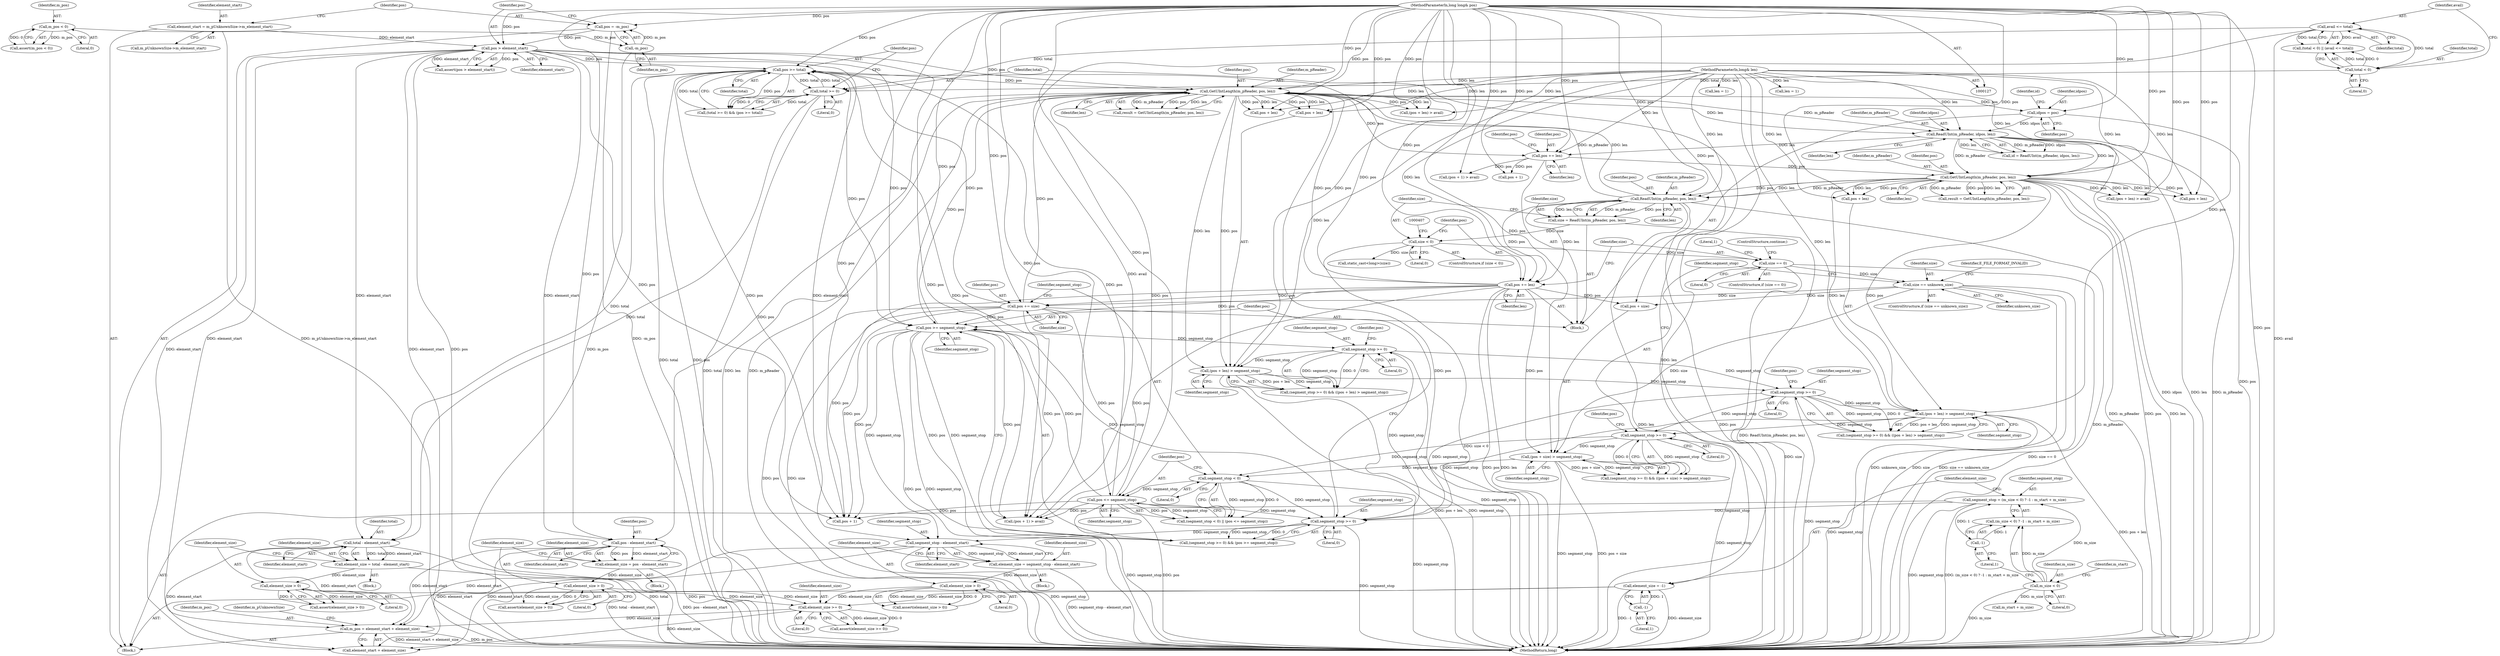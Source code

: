 digraph "0_Android_04839626ed859623901ebd3a5fd483982186b59d_27@integer" {
"1000452" [label="(Call,m_pos = element_start + element_size)"];
"1000152" [label="(Call,pos > element_start)"];
"1000147" [label="(Call,pos = -m_pos)"];
"1000149" [label="(Call,-m_pos)"];
"1000132" [label="(Call,m_pos < 0)"];
"1000128" [label="(MethodParameterIn,long long& pos)"];
"1000142" [label="(Call,element_start = m_pUnknownSize->m_element_start)"];
"1000209" [label="(Call,total - element_start)"];
"1000200" [label="(Call,total >= 0)"];
"1000176" [label="(Call,avail <= total)"];
"1000173" [label="(Call,total < 0)"];
"1000203" [label="(Call,pos >= total)"];
"1000437" [label="(Call,pos += size)"];
"1000420" [label="(Call,size == unknown_size)"];
"1000413" [label="(Call,size == 0)"];
"1000402" [label="(Call,size < 0)"];
"1000395" [label="(Call,size = ReadUInt(m_pReader, pos, len))"];
"1000397" [label="(Call,ReadUInt(m_pReader, pos, len))"];
"1000356" [label="(Call,GetUIntLength(m_pReader, pos, len))"];
"1000296" [label="(Call,ReadUInt(m_pReader, idpos, len))"];
"1000251" [label="(Call,GetUIntLength(m_pReader, pos, len))"];
"1000222" [label="(Call,pos >= segment_stop)"];
"1000445" [label="(Call,pos <= segment_stop)"];
"1000442" [label="(Call,segment_stop < 0)"];
"1000427" [label="(Call,segment_stop >= 0)"];
"1000376" [label="(Call,segment_stop >= 0)"];
"1000274" [label="(Call,(pos + len) > segment_stop)"];
"1000129" [label="(MethodParameterIn,long& len)"];
"1000271" [label="(Call,segment_stop >= 0)"];
"1000219" [label="(Call,segment_stop >= 0)"];
"1000379" [label="(Call,(pos + len) > segment_stop)"];
"1000180" [label="(Call,segment_stop = (m_size < 0) ? -1 : m_start + m_size)"];
"1000186" [label="(Call,-1)"];
"1000183" [label="(Call,m_size < 0)"];
"1000430" [label="(Call,(pos + size) > segment_stop)"];
"1000409" [label="(Call,pos += len)"];
"1000290" [label="(Call,idpos = pos)"];
"1000339" [label="(Call,pos += len)"];
"1000228" [label="(Call,segment_stop - element_start)"];
"1000319" [label="(Call,pos - element_start)"];
"1000449" [label="(Call,element_size >= 0)"];
"1000232" [label="(Call,element_size > 0)"];
"1000226" [label="(Call,element_size = segment_stop - element_start)"];
"1000213" [label="(Call,element_size > 0)"];
"1000207" [label="(Call,element_size = total - element_start)"];
"1000323" [label="(Call,element_size > 0)"];
"1000317" [label="(Call,element_size = pos - element_start)"];
"1000192" [label="(Call,element_size = -1)"];
"1000194" [label="(Call,-1)"];
"1000193" [label="(Identifier,element_size)"];
"1000173" [label="(Call,total < 0)"];
"1000451" [label="(Literal,0)"];
"1000430" [label="(Call,(pos + size) > segment_stop)"];
"1000431" [label="(Call,pos + size)"];
"1000404" [label="(Literal,0)"];
"1000345" [label="(Identifier,pos)"];
"1000448" [label="(Call,assert(element_size >= 0))"];
"1000437" [label="(Call,pos += size)"];
"1000295" [label="(Identifier,id)"];
"1000428" [label="(Identifier,segment_stop)"];
"1000377" [label="(Identifier,segment_stop)"];
"1000195" [label="(Literal,1)"];
"1000222" [label="(Call,pos >= segment_stop)"];
"1000454" [label="(Call,element_start + element_size)"];
"1000320" [label="(Identifier,pos)"];
"1000133" [label="(Identifier,m_pos)"];
"1000396" [label="(Identifier,size)"];
"1000273" [label="(Literal,0)"];
"1000200" [label="(Call,total >= 0)"];
"1000341" [label="(Identifier,len)"];
"1000174" [label="(Identifier,total)"];
"1000318" [label="(Identifier,element_size)"];
"1000128" [label="(MethodParameterIn,long long& pos)"];
"1000132" [label="(Call,m_pos < 0)"];
"1000187" [label="(Literal,1)"];
"1000316" [label="(Block,)"];
"1000149" [label="(Call,-m_pos)"];
"1000401" [label="(ControlStructure,if (size < 0))"];
"1000439" [label="(Identifier,size)"];
"1000226" [label="(Call,element_size = segment_stop - element_start)"];
"1000225" [label="(Block,)"];
"1000321" [label="(Identifier,element_start)"];
"1000387" [label="(Call,(pos + len) > avail)"];
"1000298" [label="(Identifier,idpos)"];
"1000220" [label="(Identifier,segment_stop)"];
"1000214" [label="(Identifier,element_size)"];
"1000223" [label="(Identifier,pos)"];
"1000323" [label="(Call,element_size > 0)"];
"1000356" [label="(Call,GetUIntLength(m_pReader, pos, len))"];
"1000397" [label="(Call,ReadUInt(m_pReader, pos, len))"];
"1000238" [label="(Call,pos + 1)"];
"1000354" [label="(Call,result = GetUIntLength(m_pReader, pos, len))"];
"1000421" [label="(Identifier,size)"];
"1000378" [label="(Literal,0)"];
"1000291" [label="(Identifier,idpos)"];
"1000186" [label="(Call,-1)"];
"1000206" [label="(Block,)"];
"1000413" [label="(Call,size == 0)"];
"1000453" [label="(Identifier,m_pos)"];
"1000412" [label="(ControlStructure,if (size == 0))"];
"1000215" [label="(Literal,0)"];
"1000462" [label="(MethodReturn,long)"];
"1000402" [label="(Call,size < 0)"];
"1000231" [label="(Call,assert(element_size > 0))"];
"1000208" [label="(Identifier,element_size)"];
"1000349" [label="(Call,len = 1)"];
"1000194" [label="(Call,-1)"];
"1000270" [label="(Call,(segment_stop >= 0) && ((pos + len) > segment_stop))"];
"1000388" [label="(Call,pos + len)"];
"1000253" [label="(Identifier,pos)"];
"1000251" [label="(Call,GetUIntLength(m_pReader, pos, len))"];
"1000272" [label="(Identifier,segment_stop)"];
"1000442" [label="(Call,segment_stop < 0)"];
"1000152" [label="(Call,pos > element_start)"];
"1000154" [label="(Identifier,element_start)"];
"1000130" [label="(Block,)"];
"1000411" [label="(Identifier,len)"];
"1000148" [label="(Identifier,pos)"];
"1000447" [label="(Identifier,segment_stop)"];
"1000381" [label="(Identifier,pos)"];
"1000443" [label="(Identifier,segment_stop)"];
"1000283" [label="(Call,pos + len)"];
"1000188" [label="(Call,m_start + m_size)"];
"1000383" [label="(Identifier,segment_stop)"];
"1000213" [label="(Call,element_size > 0)"];
"1000424" [label="(Identifier,E_FILE_FORMAT_INVALID)"];
"1000375" [label="(Call,(segment_stop >= 0) && ((pos + len) > segment_stop))"];
"1000134" [label="(Literal,0)"];
"1000197" [label="(Block,)"];
"1000201" [label="(Identifier,total)"];
"1000184" [label="(Identifier,m_size)"];
"1000403" [label="(Identifier,size)"];
"1000178" [label="(Identifier,total)"];
"1000429" [label="(Literal,0)"];
"1000189" [label="(Identifier,m_start)"];
"1000249" [label="(Call,result = GetUIntLength(m_pReader, pos, len))"];
"1000357" [label="(Identifier,m_pReader)"];
"1000212" [label="(Call,assert(element_size > 0))"];
"1000400" [label="(Identifier,len)"];
"1000230" [label="(Identifier,element_start)"];
"1000218" [label="(Call,(segment_stop >= 0) && (pos >= segment_stop))"];
"1000322" [label="(Call,assert(element_size > 0))"];
"1000221" [label="(Literal,0)"];
"1000192" [label="(Call,element_size = -1)"];
"1000276" [label="(Identifier,pos)"];
"1000395" [label="(Call,size = ReadUInt(m_pReader, pos, len))"];
"1000151" [label="(Call,assert(pos > element_start))"];
"1000229" [label="(Identifier,segment_stop)"];
"1000177" [label="(Identifier,avail)"];
"1000319" [label="(Call,pos - element_start)"];
"1000432" [label="(Identifier,pos)"];
"1000420" [label="(Call,size == unknown_size)"];
"1000449" [label="(Call,element_size >= 0)"];
"1000419" [label="(ControlStructure,if (size == unknown_size))"];
"1000210" [label="(Identifier,total)"];
"1000153" [label="(Identifier,pos)"];
"1000445" [label="(Call,pos <= segment_stop)"];
"1000233" [label="(Identifier,element_size)"];
"1000450" [label="(Identifier,element_size)"];
"1000131" [label="(Call,assert(m_pos < 0))"];
"1000219" [label="(Call,segment_stop >= 0)"];
"1000274" [label="(Call,(pos + len) > segment_stop)"];
"1000207" [label="(Call,element_size = total - element_start)"];
"1000380" [label="(Call,pos + len)"];
"1000427" [label="(Call,segment_stop >= 0)"];
"1000232" [label="(Call,element_size > 0)"];
"1000202" [label="(Literal,0)"];
"1000275" [label="(Call,pos + len)"];
"1000444" [label="(Literal,0)"];
"1000416" [label="(ControlStructure,continue;)"];
"1000379" [label="(Call,(pos + len) > segment_stop)"];
"1000426" [label="(Call,(segment_stop >= 0) && ((pos + size) > segment_stop))"];
"1000414" [label="(Identifier,size)"];
"1000343" [label="(Call,(pos + 1) > avail)"];
"1000150" [label="(Identifier,m_pos)"];
"1000143" [label="(Identifier,element_start)"];
"1000290" [label="(Call,idpos = pos)"];
"1000224" [label="(Identifier,segment_stop)"];
"1000172" [label="(Call,(total < 0) || (avail <= total))"];
"1000144" [label="(Call,m_pUnknownSize->m_element_start)"];
"1000317" [label="(Call,element_size = pos - element_start)"];
"1000182" [label="(Call,(m_size < 0) ? -1 : m_start + m_size)"];
"1000204" [label="(Identifier,pos)"];
"1000183" [label="(Call,m_size < 0)"];
"1000359" [label="(Identifier,len)"];
"1000340" [label="(Identifier,pos)"];
"1000234" [label="(Literal,0)"];
"1000446" [label="(Identifier,pos)"];
"1000203" [label="(Call,pos >= total)"];
"1000185" [label="(Literal,0)"];
"1000294" [label="(Call,id = ReadUInt(m_pReader, idpos, len))"];
"1000180" [label="(Call,segment_stop = (m_size < 0) ? -1 : m_start + m_size)"];
"1000344" [label="(Call,pos + 1)"];
"1000292" [label="(Identifier,pos)"];
"1000422" [label="(Identifier,unknown_size)"];
"1000418" [label="(Literal,1)"];
"1000399" [label="(Identifier,pos)"];
"1000415" [label="(Literal,0)"];
"1000325" [label="(Literal,0)"];
"1000324" [label="(Identifier,element_size)"];
"1000271" [label="(Call,segment_stop >= 0)"];
"1000376" [label="(Call,segment_stop >= 0)"];
"1000254" [label="(Identifier,len)"];
"1000296" [label="(Call,ReadUInt(m_pReader, idpos, len))"];
"1000339" [label="(Call,pos += len)"];
"1000297" [label="(Identifier,m_pReader)"];
"1000282" [label="(Call,(pos + len) > avail)"];
"1000199" [label="(Call,(total >= 0) && (pos >= total))"];
"1000409" [label="(Call,pos += len)"];
"1000410" [label="(Identifier,pos)"];
"1000438" [label="(Identifier,pos)"];
"1000406" [label="(Call,static_cast<long>(size))"];
"1000228" [label="(Call,segment_stop - element_start)"];
"1000278" [label="(Identifier,segment_stop)"];
"1000142" [label="(Call,element_start = m_pUnknownSize->m_element_start)"];
"1000176" [label="(Call,avail <= total)"];
"1000398" [label="(Identifier,m_pReader)"];
"1000205" [label="(Identifier,total)"];
"1000252" [label="(Identifier,m_pReader)"];
"1000129" [label="(MethodParameterIn,long& len)"];
"1000458" [label="(Identifier,m_pUnknownSize)"];
"1000237" [label="(Call,(pos + 1) > avail)"];
"1000211" [label="(Identifier,element_start)"];
"1000299" [label="(Identifier,len)"];
"1000434" [label="(Identifier,segment_stop)"];
"1000227" [label="(Identifier,element_size)"];
"1000181" [label="(Identifier,segment_stop)"];
"1000147" [label="(Call,pos = -m_pos)"];
"1000358" [label="(Identifier,pos)"];
"1000209" [label="(Call,total - element_start)"];
"1000441" [label="(Call,(segment_stop < 0) || (pos <= segment_stop))"];
"1000452" [label="(Call,m_pos = element_start + element_size)"];
"1000243" [label="(Call,len = 1)"];
"1000175" [label="(Literal,0)"];
"1000452" -> "1000130"  [label="AST: "];
"1000452" -> "1000454"  [label="CFG: "];
"1000453" -> "1000452"  [label="AST: "];
"1000454" -> "1000452"  [label="AST: "];
"1000458" -> "1000452"  [label="CFG: "];
"1000452" -> "1000462"  [label="DDG: m_pos"];
"1000452" -> "1000462"  [label="DDG: element_start + element_size"];
"1000152" -> "1000452"  [label="DDG: element_start"];
"1000209" -> "1000452"  [label="DDG: element_start"];
"1000228" -> "1000452"  [label="DDG: element_start"];
"1000319" -> "1000452"  [label="DDG: element_start"];
"1000449" -> "1000452"  [label="DDG: element_size"];
"1000152" -> "1000151"  [label="AST: "];
"1000152" -> "1000154"  [label="CFG: "];
"1000153" -> "1000152"  [label="AST: "];
"1000154" -> "1000152"  [label="AST: "];
"1000151" -> "1000152"  [label="CFG: "];
"1000152" -> "1000462"  [label="DDG: pos"];
"1000152" -> "1000462"  [label="DDG: element_start"];
"1000152" -> "1000151"  [label="DDG: pos"];
"1000152" -> "1000151"  [label="DDG: element_start"];
"1000147" -> "1000152"  [label="DDG: pos"];
"1000128" -> "1000152"  [label="DDG: pos"];
"1000142" -> "1000152"  [label="DDG: element_start"];
"1000152" -> "1000203"  [label="DDG: pos"];
"1000152" -> "1000209"  [label="DDG: element_start"];
"1000152" -> "1000222"  [label="DDG: pos"];
"1000152" -> "1000228"  [label="DDG: element_start"];
"1000152" -> "1000237"  [label="DDG: pos"];
"1000152" -> "1000238"  [label="DDG: pos"];
"1000152" -> "1000251"  [label="DDG: pos"];
"1000152" -> "1000319"  [label="DDG: element_start"];
"1000152" -> "1000454"  [label="DDG: element_start"];
"1000147" -> "1000130"  [label="AST: "];
"1000147" -> "1000149"  [label="CFG: "];
"1000148" -> "1000147"  [label="AST: "];
"1000149" -> "1000147"  [label="AST: "];
"1000153" -> "1000147"  [label="CFG: "];
"1000147" -> "1000462"  [label="DDG: -m_pos"];
"1000149" -> "1000147"  [label="DDG: m_pos"];
"1000128" -> "1000147"  [label="DDG: pos"];
"1000149" -> "1000150"  [label="CFG: "];
"1000150" -> "1000149"  [label="AST: "];
"1000149" -> "1000462"  [label="DDG: m_pos"];
"1000132" -> "1000149"  [label="DDG: m_pos"];
"1000132" -> "1000131"  [label="AST: "];
"1000132" -> "1000134"  [label="CFG: "];
"1000133" -> "1000132"  [label="AST: "];
"1000134" -> "1000132"  [label="AST: "];
"1000131" -> "1000132"  [label="CFG: "];
"1000132" -> "1000131"  [label="DDG: m_pos"];
"1000132" -> "1000131"  [label="DDG: 0"];
"1000128" -> "1000127"  [label="AST: "];
"1000128" -> "1000462"  [label="DDG: pos"];
"1000128" -> "1000203"  [label="DDG: pos"];
"1000128" -> "1000222"  [label="DDG: pos"];
"1000128" -> "1000237"  [label="DDG: pos"];
"1000128" -> "1000238"  [label="DDG: pos"];
"1000128" -> "1000251"  [label="DDG: pos"];
"1000128" -> "1000274"  [label="DDG: pos"];
"1000128" -> "1000275"  [label="DDG: pos"];
"1000128" -> "1000282"  [label="DDG: pos"];
"1000128" -> "1000283"  [label="DDG: pos"];
"1000128" -> "1000290"  [label="DDG: pos"];
"1000128" -> "1000319"  [label="DDG: pos"];
"1000128" -> "1000339"  [label="DDG: pos"];
"1000128" -> "1000343"  [label="DDG: pos"];
"1000128" -> "1000344"  [label="DDG: pos"];
"1000128" -> "1000356"  [label="DDG: pos"];
"1000128" -> "1000379"  [label="DDG: pos"];
"1000128" -> "1000380"  [label="DDG: pos"];
"1000128" -> "1000387"  [label="DDG: pos"];
"1000128" -> "1000388"  [label="DDG: pos"];
"1000128" -> "1000397"  [label="DDG: pos"];
"1000128" -> "1000409"  [label="DDG: pos"];
"1000128" -> "1000430"  [label="DDG: pos"];
"1000128" -> "1000431"  [label="DDG: pos"];
"1000128" -> "1000437"  [label="DDG: pos"];
"1000128" -> "1000445"  [label="DDG: pos"];
"1000142" -> "1000130"  [label="AST: "];
"1000142" -> "1000144"  [label="CFG: "];
"1000143" -> "1000142"  [label="AST: "];
"1000144" -> "1000142"  [label="AST: "];
"1000148" -> "1000142"  [label="CFG: "];
"1000142" -> "1000462"  [label="DDG: m_pUnknownSize->m_element_start"];
"1000209" -> "1000207"  [label="AST: "];
"1000209" -> "1000211"  [label="CFG: "];
"1000210" -> "1000209"  [label="AST: "];
"1000211" -> "1000209"  [label="AST: "];
"1000207" -> "1000209"  [label="CFG: "];
"1000209" -> "1000462"  [label="DDG: total"];
"1000209" -> "1000207"  [label="DDG: total"];
"1000209" -> "1000207"  [label="DDG: element_start"];
"1000200" -> "1000209"  [label="DDG: total"];
"1000203" -> "1000209"  [label="DDG: total"];
"1000209" -> "1000454"  [label="DDG: element_start"];
"1000200" -> "1000199"  [label="AST: "];
"1000200" -> "1000202"  [label="CFG: "];
"1000201" -> "1000200"  [label="AST: "];
"1000202" -> "1000200"  [label="AST: "];
"1000204" -> "1000200"  [label="CFG: "];
"1000199" -> "1000200"  [label="CFG: "];
"1000200" -> "1000462"  [label="DDG: total"];
"1000200" -> "1000199"  [label="DDG: total"];
"1000200" -> "1000199"  [label="DDG: 0"];
"1000176" -> "1000200"  [label="DDG: total"];
"1000203" -> "1000200"  [label="DDG: total"];
"1000173" -> "1000200"  [label="DDG: total"];
"1000200" -> "1000203"  [label="DDG: total"];
"1000176" -> "1000172"  [label="AST: "];
"1000176" -> "1000178"  [label="CFG: "];
"1000177" -> "1000176"  [label="AST: "];
"1000178" -> "1000176"  [label="AST: "];
"1000172" -> "1000176"  [label="CFG: "];
"1000176" -> "1000462"  [label="DDG: avail"];
"1000176" -> "1000172"  [label="DDG: avail"];
"1000176" -> "1000172"  [label="DDG: total"];
"1000173" -> "1000176"  [label="DDG: total"];
"1000176" -> "1000237"  [label="DDG: avail"];
"1000173" -> "1000172"  [label="AST: "];
"1000173" -> "1000175"  [label="CFG: "];
"1000174" -> "1000173"  [label="AST: "];
"1000175" -> "1000173"  [label="AST: "];
"1000177" -> "1000173"  [label="CFG: "];
"1000172" -> "1000173"  [label="CFG: "];
"1000173" -> "1000172"  [label="DDG: total"];
"1000173" -> "1000172"  [label="DDG: 0"];
"1000203" -> "1000199"  [label="AST: "];
"1000203" -> "1000205"  [label="CFG: "];
"1000204" -> "1000203"  [label="AST: "];
"1000205" -> "1000203"  [label="AST: "];
"1000199" -> "1000203"  [label="CFG: "];
"1000203" -> "1000462"  [label="DDG: total"];
"1000203" -> "1000462"  [label="DDG: pos"];
"1000203" -> "1000199"  [label="DDG: pos"];
"1000203" -> "1000199"  [label="DDG: total"];
"1000437" -> "1000203"  [label="DDG: pos"];
"1000445" -> "1000203"  [label="DDG: pos"];
"1000409" -> "1000203"  [label="DDG: pos"];
"1000203" -> "1000222"  [label="DDG: pos"];
"1000203" -> "1000237"  [label="DDG: pos"];
"1000203" -> "1000238"  [label="DDG: pos"];
"1000203" -> "1000251"  [label="DDG: pos"];
"1000437" -> "1000197"  [label="AST: "];
"1000437" -> "1000439"  [label="CFG: "];
"1000438" -> "1000437"  [label="AST: "];
"1000439" -> "1000437"  [label="AST: "];
"1000443" -> "1000437"  [label="CFG: "];
"1000437" -> "1000462"  [label="DDG: pos"];
"1000437" -> "1000462"  [label="DDG: size"];
"1000437" -> "1000222"  [label="DDG: pos"];
"1000437" -> "1000237"  [label="DDG: pos"];
"1000437" -> "1000238"  [label="DDG: pos"];
"1000437" -> "1000251"  [label="DDG: pos"];
"1000420" -> "1000437"  [label="DDG: size"];
"1000409" -> "1000437"  [label="DDG: pos"];
"1000437" -> "1000445"  [label="DDG: pos"];
"1000420" -> "1000419"  [label="AST: "];
"1000420" -> "1000422"  [label="CFG: "];
"1000421" -> "1000420"  [label="AST: "];
"1000422" -> "1000420"  [label="AST: "];
"1000424" -> "1000420"  [label="CFG: "];
"1000428" -> "1000420"  [label="CFG: "];
"1000420" -> "1000462"  [label="DDG: size == unknown_size"];
"1000420" -> "1000462"  [label="DDG: unknown_size"];
"1000420" -> "1000462"  [label="DDG: size"];
"1000413" -> "1000420"  [label="DDG: size"];
"1000420" -> "1000430"  [label="DDG: size"];
"1000420" -> "1000431"  [label="DDG: size"];
"1000413" -> "1000412"  [label="AST: "];
"1000413" -> "1000415"  [label="CFG: "];
"1000414" -> "1000413"  [label="AST: "];
"1000415" -> "1000413"  [label="AST: "];
"1000416" -> "1000413"  [label="CFG: "];
"1000418" -> "1000413"  [label="CFG: "];
"1000413" -> "1000462"  [label="DDG: size"];
"1000413" -> "1000462"  [label="DDG: size == 0"];
"1000402" -> "1000413"  [label="DDG: size"];
"1000402" -> "1000401"  [label="AST: "];
"1000402" -> "1000404"  [label="CFG: "];
"1000403" -> "1000402"  [label="AST: "];
"1000404" -> "1000402"  [label="AST: "];
"1000407" -> "1000402"  [label="CFG: "];
"1000410" -> "1000402"  [label="CFG: "];
"1000402" -> "1000462"  [label="DDG: size < 0"];
"1000395" -> "1000402"  [label="DDG: size"];
"1000402" -> "1000406"  [label="DDG: size"];
"1000395" -> "1000197"  [label="AST: "];
"1000395" -> "1000397"  [label="CFG: "];
"1000396" -> "1000395"  [label="AST: "];
"1000397" -> "1000395"  [label="AST: "];
"1000403" -> "1000395"  [label="CFG: "];
"1000395" -> "1000462"  [label="DDG: ReadUInt(m_pReader, pos, len)"];
"1000397" -> "1000395"  [label="DDG: m_pReader"];
"1000397" -> "1000395"  [label="DDG: pos"];
"1000397" -> "1000395"  [label="DDG: len"];
"1000397" -> "1000400"  [label="CFG: "];
"1000398" -> "1000397"  [label="AST: "];
"1000399" -> "1000397"  [label="AST: "];
"1000400" -> "1000397"  [label="AST: "];
"1000397" -> "1000462"  [label="DDG: m_pReader"];
"1000397" -> "1000462"  [label="DDG: len"];
"1000397" -> "1000462"  [label="DDG: pos"];
"1000397" -> "1000251"  [label="DDG: m_pReader"];
"1000397" -> "1000251"  [label="DDG: len"];
"1000356" -> "1000397"  [label="DDG: m_pReader"];
"1000356" -> "1000397"  [label="DDG: pos"];
"1000356" -> "1000397"  [label="DDG: len"];
"1000129" -> "1000397"  [label="DDG: len"];
"1000397" -> "1000409"  [label="DDG: len"];
"1000397" -> "1000409"  [label="DDG: pos"];
"1000356" -> "1000354"  [label="AST: "];
"1000356" -> "1000359"  [label="CFG: "];
"1000357" -> "1000356"  [label="AST: "];
"1000358" -> "1000356"  [label="AST: "];
"1000359" -> "1000356"  [label="AST: "];
"1000354" -> "1000356"  [label="CFG: "];
"1000356" -> "1000462"  [label="DDG: m_pReader"];
"1000356" -> "1000462"  [label="DDG: pos"];
"1000356" -> "1000462"  [label="DDG: len"];
"1000356" -> "1000354"  [label="DDG: m_pReader"];
"1000356" -> "1000354"  [label="DDG: pos"];
"1000356" -> "1000354"  [label="DDG: len"];
"1000296" -> "1000356"  [label="DDG: m_pReader"];
"1000296" -> "1000356"  [label="DDG: len"];
"1000339" -> "1000356"  [label="DDG: pos"];
"1000129" -> "1000356"  [label="DDG: len"];
"1000356" -> "1000379"  [label="DDG: pos"];
"1000356" -> "1000379"  [label="DDG: len"];
"1000356" -> "1000380"  [label="DDG: pos"];
"1000356" -> "1000380"  [label="DDG: len"];
"1000356" -> "1000387"  [label="DDG: pos"];
"1000356" -> "1000387"  [label="DDG: len"];
"1000356" -> "1000388"  [label="DDG: pos"];
"1000356" -> "1000388"  [label="DDG: len"];
"1000296" -> "1000294"  [label="AST: "];
"1000296" -> "1000299"  [label="CFG: "];
"1000297" -> "1000296"  [label="AST: "];
"1000298" -> "1000296"  [label="AST: "];
"1000299" -> "1000296"  [label="AST: "];
"1000294" -> "1000296"  [label="CFG: "];
"1000296" -> "1000462"  [label="DDG: idpos"];
"1000296" -> "1000462"  [label="DDG: len"];
"1000296" -> "1000462"  [label="DDG: m_pReader"];
"1000296" -> "1000294"  [label="DDG: m_pReader"];
"1000296" -> "1000294"  [label="DDG: idpos"];
"1000296" -> "1000294"  [label="DDG: len"];
"1000251" -> "1000296"  [label="DDG: m_pReader"];
"1000251" -> "1000296"  [label="DDG: len"];
"1000290" -> "1000296"  [label="DDG: idpos"];
"1000129" -> "1000296"  [label="DDG: len"];
"1000296" -> "1000339"  [label="DDG: len"];
"1000251" -> "1000249"  [label="AST: "];
"1000251" -> "1000254"  [label="CFG: "];
"1000252" -> "1000251"  [label="AST: "];
"1000253" -> "1000251"  [label="AST: "];
"1000254" -> "1000251"  [label="AST: "];
"1000249" -> "1000251"  [label="CFG: "];
"1000251" -> "1000462"  [label="DDG: pos"];
"1000251" -> "1000462"  [label="DDG: len"];
"1000251" -> "1000462"  [label="DDG: m_pReader"];
"1000251" -> "1000249"  [label="DDG: m_pReader"];
"1000251" -> "1000249"  [label="DDG: pos"];
"1000251" -> "1000249"  [label="DDG: len"];
"1000222" -> "1000251"  [label="DDG: pos"];
"1000445" -> "1000251"  [label="DDG: pos"];
"1000409" -> "1000251"  [label="DDG: pos"];
"1000129" -> "1000251"  [label="DDG: len"];
"1000251" -> "1000274"  [label="DDG: pos"];
"1000251" -> "1000274"  [label="DDG: len"];
"1000251" -> "1000275"  [label="DDG: pos"];
"1000251" -> "1000275"  [label="DDG: len"];
"1000251" -> "1000282"  [label="DDG: pos"];
"1000251" -> "1000282"  [label="DDG: len"];
"1000251" -> "1000283"  [label="DDG: pos"];
"1000251" -> "1000283"  [label="DDG: len"];
"1000251" -> "1000290"  [label="DDG: pos"];
"1000251" -> "1000319"  [label="DDG: pos"];
"1000251" -> "1000339"  [label="DDG: pos"];
"1000222" -> "1000218"  [label="AST: "];
"1000222" -> "1000224"  [label="CFG: "];
"1000223" -> "1000222"  [label="AST: "];
"1000224" -> "1000222"  [label="AST: "];
"1000218" -> "1000222"  [label="CFG: "];
"1000222" -> "1000462"  [label="DDG: pos"];
"1000222" -> "1000462"  [label="DDG: segment_stop"];
"1000222" -> "1000218"  [label="DDG: pos"];
"1000222" -> "1000218"  [label="DDG: segment_stop"];
"1000445" -> "1000222"  [label="DDG: pos"];
"1000409" -> "1000222"  [label="DDG: pos"];
"1000219" -> "1000222"  [label="DDG: segment_stop"];
"1000222" -> "1000228"  [label="DDG: segment_stop"];
"1000222" -> "1000237"  [label="DDG: pos"];
"1000222" -> "1000238"  [label="DDG: pos"];
"1000222" -> "1000271"  [label="DDG: segment_stop"];
"1000445" -> "1000441"  [label="AST: "];
"1000445" -> "1000447"  [label="CFG: "];
"1000446" -> "1000445"  [label="AST: "];
"1000447" -> "1000445"  [label="AST: "];
"1000441" -> "1000445"  [label="CFG: "];
"1000445" -> "1000462"  [label="DDG: pos"];
"1000445" -> "1000462"  [label="DDG: segment_stop"];
"1000445" -> "1000219"  [label="DDG: segment_stop"];
"1000445" -> "1000237"  [label="DDG: pos"];
"1000445" -> "1000238"  [label="DDG: pos"];
"1000445" -> "1000441"  [label="DDG: pos"];
"1000445" -> "1000441"  [label="DDG: segment_stop"];
"1000442" -> "1000445"  [label="DDG: segment_stop"];
"1000442" -> "1000441"  [label="AST: "];
"1000442" -> "1000444"  [label="CFG: "];
"1000443" -> "1000442"  [label="AST: "];
"1000444" -> "1000442"  [label="AST: "];
"1000446" -> "1000442"  [label="CFG: "];
"1000441" -> "1000442"  [label="CFG: "];
"1000442" -> "1000462"  [label="DDG: segment_stop"];
"1000442" -> "1000219"  [label="DDG: segment_stop"];
"1000442" -> "1000441"  [label="DDG: segment_stop"];
"1000442" -> "1000441"  [label="DDG: 0"];
"1000427" -> "1000442"  [label="DDG: segment_stop"];
"1000430" -> "1000442"  [label="DDG: segment_stop"];
"1000427" -> "1000426"  [label="AST: "];
"1000427" -> "1000429"  [label="CFG: "];
"1000428" -> "1000427"  [label="AST: "];
"1000429" -> "1000427"  [label="AST: "];
"1000432" -> "1000427"  [label="CFG: "];
"1000426" -> "1000427"  [label="CFG: "];
"1000427" -> "1000462"  [label="DDG: segment_stop"];
"1000427" -> "1000426"  [label="DDG: segment_stop"];
"1000427" -> "1000426"  [label="DDG: 0"];
"1000376" -> "1000427"  [label="DDG: segment_stop"];
"1000379" -> "1000427"  [label="DDG: segment_stop"];
"1000427" -> "1000430"  [label="DDG: segment_stop"];
"1000376" -> "1000375"  [label="AST: "];
"1000376" -> "1000378"  [label="CFG: "];
"1000377" -> "1000376"  [label="AST: "];
"1000378" -> "1000376"  [label="AST: "];
"1000381" -> "1000376"  [label="CFG: "];
"1000375" -> "1000376"  [label="CFG: "];
"1000376" -> "1000462"  [label="DDG: segment_stop"];
"1000376" -> "1000219"  [label="DDG: segment_stop"];
"1000376" -> "1000375"  [label="DDG: segment_stop"];
"1000376" -> "1000375"  [label="DDG: 0"];
"1000274" -> "1000376"  [label="DDG: segment_stop"];
"1000271" -> "1000376"  [label="DDG: segment_stop"];
"1000376" -> "1000379"  [label="DDG: segment_stop"];
"1000274" -> "1000270"  [label="AST: "];
"1000274" -> "1000278"  [label="CFG: "];
"1000275" -> "1000274"  [label="AST: "];
"1000278" -> "1000274"  [label="AST: "];
"1000270" -> "1000274"  [label="CFG: "];
"1000274" -> "1000462"  [label="DDG: pos + len"];
"1000274" -> "1000462"  [label="DDG: segment_stop"];
"1000274" -> "1000270"  [label="DDG: pos + len"];
"1000274" -> "1000270"  [label="DDG: segment_stop"];
"1000129" -> "1000274"  [label="DDG: len"];
"1000271" -> "1000274"  [label="DDG: segment_stop"];
"1000129" -> "1000127"  [label="AST: "];
"1000129" -> "1000462"  [label="DDG: len"];
"1000129" -> "1000243"  [label="DDG: len"];
"1000129" -> "1000275"  [label="DDG: len"];
"1000129" -> "1000282"  [label="DDG: len"];
"1000129" -> "1000283"  [label="DDG: len"];
"1000129" -> "1000339"  [label="DDG: len"];
"1000129" -> "1000349"  [label="DDG: len"];
"1000129" -> "1000379"  [label="DDG: len"];
"1000129" -> "1000380"  [label="DDG: len"];
"1000129" -> "1000387"  [label="DDG: len"];
"1000129" -> "1000388"  [label="DDG: len"];
"1000129" -> "1000409"  [label="DDG: len"];
"1000271" -> "1000270"  [label="AST: "];
"1000271" -> "1000273"  [label="CFG: "];
"1000272" -> "1000271"  [label="AST: "];
"1000273" -> "1000271"  [label="AST: "];
"1000276" -> "1000271"  [label="CFG: "];
"1000270" -> "1000271"  [label="CFG: "];
"1000271" -> "1000462"  [label="DDG: segment_stop"];
"1000271" -> "1000270"  [label="DDG: segment_stop"];
"1000271" -> "1000270"  [label="DDG: 0"];
"1000219" -> "1000271"  [label="DDG: segment_stop"];
"1000219" -> "1000218"  [label="AST: "];
"1000219" -> "1000221"  [label="CFG: "];
"1000220" -> "1000219"  [label="AST: "];
"1000221" -> "1000219"  [label="AST: "];
"1000223" -> "1000219"  [label="CFG: "];
"1000218" -> "1000219"  [label="CFG: "];
"1000219" -> "1000462"  [label="DDG: segment_stop"];
"1000219" -> "1000218"  [label="DDG: segment_stop"];
"1000219" -> "1000218"  [label="DDG: 0"];
"1000379" -> "1000219"  [label="DDG: segment_stop"];
"1000180" -> "1000219"  [label="DDG: segment_stop"];
"1000219" -> "1000228"  [label="DDG: segment_stop"];
"1000379" -> "1000375"  [label="AST: "];
"1000379" -> "1000383"  [label="CFG: "];
"1000380" -> "1000379"  [label="AST: "];
"1000383" -> "1000379"  [label="AST: "];
"1000375" -> "1000379"  [label="CFG: "];
"1000379" -> "1000462"  [label="DDG: segment_stop"];
"1000379" -> "1000462"  [label="DDG: pos + len"];
"1000379" -> "1000375"  [label="DDG: pos + len"];
"1000379" -> "1000375"  [label="DDG: segment_stop"];
"1000180" -> "1000130"  [label="AST: "];
"1000180" -> "1000182"  [label="CFG: "];
"1000181" -> "1000180"  [label="AST: "];
"1000182" -> "1000180"  [label="AST: "];
"1000193" -> "1000180"  [label="CFG: "];
"1000180" -> "1000462"  [label="DDG: (m_size < 0) ? -1 : m_start + m_size"];
"1000180" -> "1000462"  [label="DDG: segment_stop"];
"1000186" -> "1000180"  [label="DDG: 1"];
"1000183" -> "1000180"  [label="DDG: m_size"];
"1000186" -> "1000182"  [label="AST: "];
"1000186" -> "1000187"  [label="CFG: "];
"1000187" -> "1000186"  [label="AST: "];
"1000182" -> "1000186"  [label="CFG: "];
"1000186" -> "1000182"  [label="DDG: 1"];
"1000183" -> "1000182"  [label="AST: "];
"1000183" -> "1000185"  [label="CFG: "];
"1000184" -> "1000183"  [label="AST: "];
"1000185" -> "1000183"  [label="AST: "];
"1000187" -> "1000183"  [label="CFG: "];
"1000189" -> "1000183"  [label="CFG: "];
"1000183" -> "1000462"  [label="DDG: m_size"];
"1000183" -> "1000182"  [label="DDG: m_size"];
"1000183" -> "1000188"  [label="DDG: m_size"];
"1000430" -> "1000426"  [label="AST: "];
"1000430" -> "1000434"  [label="CFG: "];
"1000431" -> "1000430"  [label="AST: "];
"1000434" -> "1000430"  [label="AST: "];
"1000426" -> "1000430"  [label="CFG: "];
"1000430" -> "1000462"  [label="DDG: segment_stop"];
"1000430" -> "1000462"  [label="DDG: pos + size"];
"1000430" -> "1000426"  [label="DDG: pos + size"];
"1000430" -> "1000426"  [label="DDG: segment_stop"];
"1000409" -> "1000430"  [label="DDG: pos"];
"1000409" -> "1000197"  [label="AST: "];
"1000409" -> "1000411"  [label="CFG: "];
"1000410" -> "1000409"  [label="AST: "];
"1000411" -> "1000409"  [label="AST: "];
"1000414" -> "1000409"  [label="CFG: "];
"1000409" -> "1000462"  [label="DDG: len"];
"1000409" -> "1000462"  [label="DDG: pos"];
"1000409" -> "1000237"  [label="DDG: pos"];
"1000409" -> "1000238"  [label="DDG: pos"];
"1000409" -> "1000431"  [label="DDG: pos"];
"1000290" -> "1000197"  [label="AST: "];
"1000290" -> "1000292"  [label="CFG: "];
"1000291" -> "1000290"  [label="AST: "];
"1000292" -> "1000290"  [label="AST: "];
"1000295" -> "1000290"  [label="CFG: "];
"1000290" -> "1000462"  [label="DDG: pos"];
"1000339" -> "1000197"  [label="AST: "];
"1000339" -> "1000341"  [label="CFG: "];
"1000340" -> "1000339"  [label="AST: "];
"1000341" -> "1000339"  [label="AST: "];
"1000345" -> "1000339"  [label="CFG: "];
"1000339" -> "1000343"  [label="DDG: pos"];
"1000339" -> "1000344"  [label="DDG: pos"];
"1000228" -> "1000226"  [label="AST: "];
"1000228" -> "1000230"  [label="CFG: "];
"1000229" -> "1000228"  [label="AST: "];
"1000230" -> "1000228"  [label="AST: "];
"1000226" -> "1000228"  [label="CFG: "];
"1000228" -> "1000462"  [label="DDG: segment_stop"];
"1000228" -> "1000226"  [label="DDG: segment_stop"];
"1000228" -> "1000226"  [label="DDG: element_start"];
"1000228" -> "1000454"  [label="DDG: element_start"];
"1000319" -> "1000317"  [label="AST: "];
"1000319" -> "1000321"  [label="CFG: "];
"1000320" -> "1000319"  [label="AST: "];
"1000321" -> "1000319"  [label="AST: "];
"1000317" -> "1000319"  [label="CFG: "];
"1000319" -> "1000462"  [label="DDG: pos"];
"1000319" -> "1000317"  [label="DDG: pos"];
"1000319" -> "1000317"  [label="DDG: element_start"];
"1000319" -> "1000454"  [label="DDG: element_start"];
"1000449" -> "1000448"  [label="AST: "];
"1000449" -> "1000451"  [label="CFG: "];
"1000450" -> "1000449"  [label="AST: "];
"1000451" -> "1000449"  [label="AST: "];
"1000448" -> "1000449"  [label="CFG: "];
"1000449" -> "1000448"  [label="DDG: element_size"];
"1000449" -> "1000448"  [label="DDG: 0"];
"1000232" -> "1000449"  [label="DDG: element_size"];
"1000213" -> "1000449"  [label="DDG: element_size"];
"1000323" -> "1000449"  [label="DDG: element_size"];
"1000192" -> "1000449"  [label="DDG: element_size"];
"1000449" -> "1000454"  [label="DDG: element_size"];
"1000232" -> "1000231"  [label="AST: "];
"1000232" -> "1000234"  [label="CFG: "];
"1000233" -> "1000232"  [label="AST: "];
"1000234" -> "1000232"  [label="AST: "];
"1000231" -> "1000232"  [label="CFG: "];
"1000232" -> "1000231"  [label="DDG: element_size"];
"1000232" -> "1000231"  [label="DDG: 0"];
"1000226" -> "1000232"  [label="DDG: element_size"];
"1000226" -> "1000225"  [label="AST: "];
"1000227" -> "1000226"  [label="AST: "];
"1000233" -> "1000226"  [label="CFG: "];
"1000226" -> "1000462"  [label="DDG: segment_stop - element_start"];
"1000213" -> "1000212"  [label="AST: "];
"1000213" -> "1000215"  [label="CFG: "];
"1000214" -> "1000213"  [label="AST: "];
"1000215" -> "1000213"  [label="AST: "];
"1000212" -> "1000213"  [label="CFG: "];
"1000213" -> "1000212"  [label="DDG: element_size"];
"1000213" -> "1000212"  [label="DDG: 0"];
"1000207" -> "1000213"  [label="DDG: element_size"];
"1000207" -> "1000206"  [label="AST: "];
"1000208" -> "1000207"  [label="AST: "];
"1000214" -> "1000207"  [label="CFG: "];
"1000207" -> "1000462"  [label="DDG: total - element_start"];
"1000323" -> "1000322"  [label="AST: "];
"1000323" -> "1000325"  [label="CFG: "];
"1000324" -> "1000323"  [label="AST: "];
"1000325" -> "1000323"  [label="AST: "];
"1000322" -> "1000323"  [label="CFG: "];
"1000323" -> "1000322"  [label="DDG: element_size"];
"1000323" -> "1000322"  [label="DDG: 0"];
"1000317" -> "1000323"  [label="DDG: element_size"];
"1000317" -> "1000316"  [label="AST: "];
"1000318" -> "1000317"  [label="AST: "];
"1000324" -> "1000317"  [label="CFG: "];
"1000317" -> "1000462"  [label="DDG: pos - element_start"];
"1000192" -> "1000130"  [label="AST: "];
"1000192" -> "1000194"  [label="CFG: "];
"1000193" -> "1000192"  [label="AST: "];
"1000194" -> "1000192"  [label="AST: "];
"1000201" -> "1000192"  [label="CFG: "];
"1000192" -> "1000462"  [label="DDG: -1"];
"1000192" -> "1000462"  [label="DDG: element_size"];
"1000194" -> "1000192"  [label="DDG: 1"];
"1000194" -> "1000195"  [label="CFG: "];
"1000195" -> "1000194"  [label="AST: "];
}
